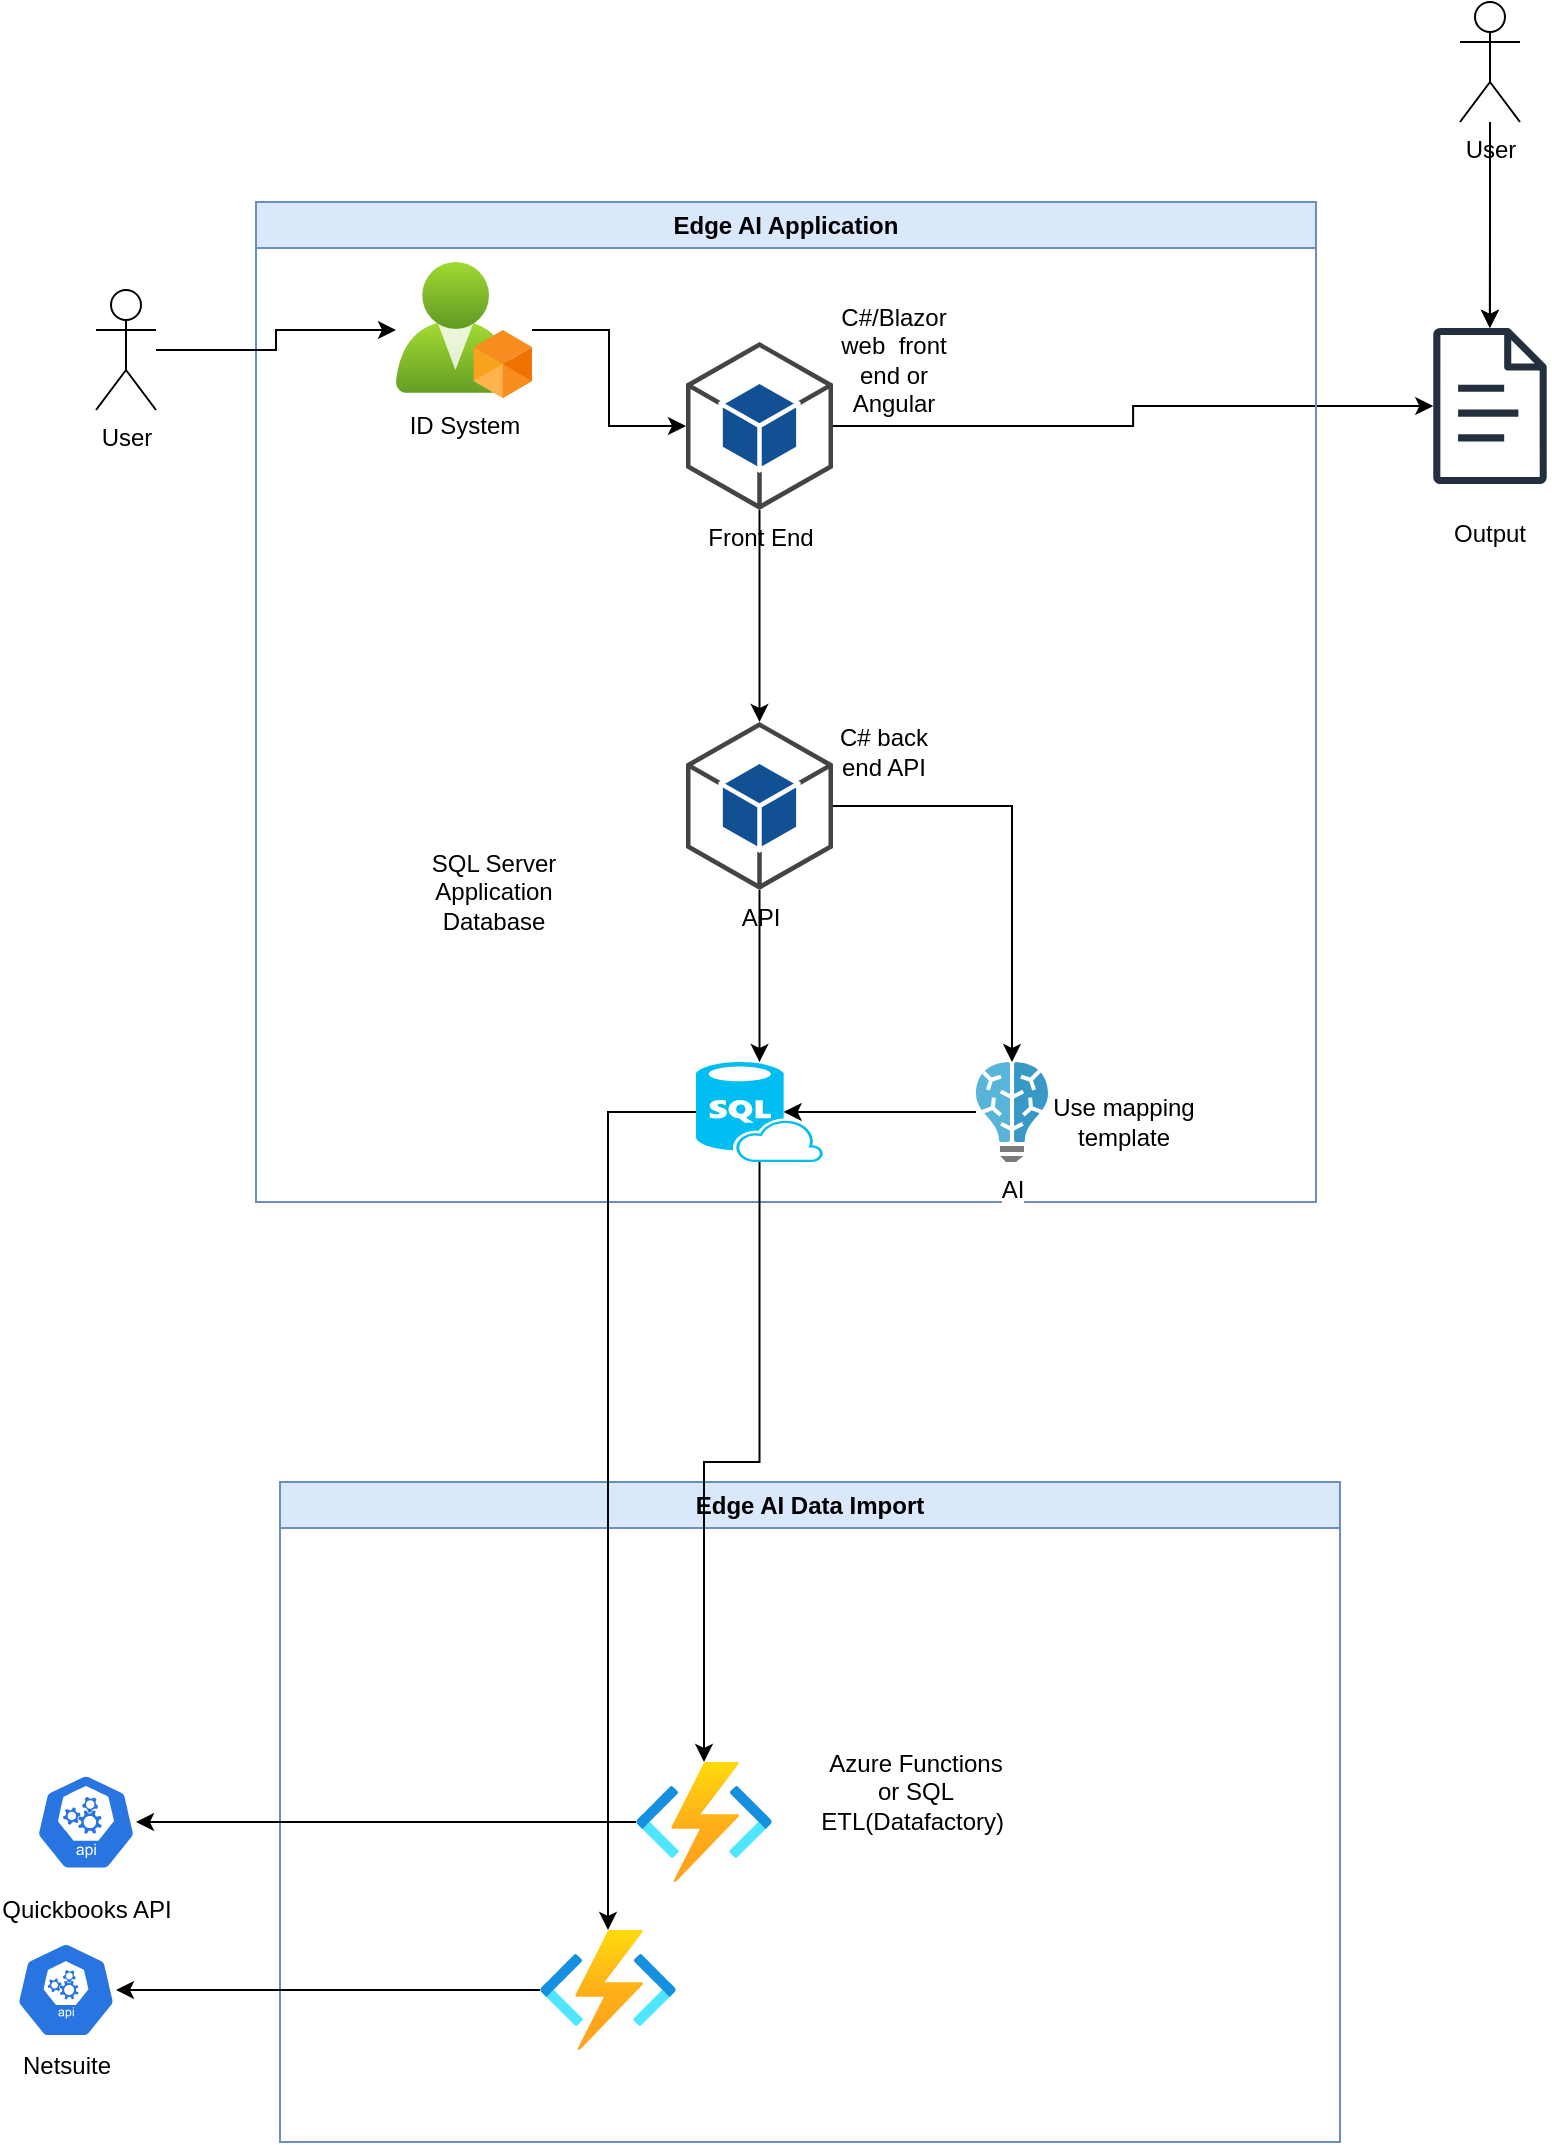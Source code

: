 <mxfile version="22.1.18" type="github">
  <diagram name="Page-1" id="aKkkLzMY0BgT35kmP0Dj">
    <mxGraphModel dx="1434" dy="760" grid="1" gridSize="10" guides="1" tooltips="1" connect="1" arrows="1" fold="1" page="1" pageScale="1" pageWidth="850" pageHeight="1100" math="0" shadow="0">
      <root>
        <mxCell id="0" />
        <mxCell id="1" parent="0" />
        <mxCell id="29shwmDahnXRfhhSZASJ-1" value="Edge AI Data Import" style="swimlane;whiteSpace=wrap;html=1;fillColor=#dae8fc;strokeColor=#6c8ebf;" parent="1" vertex="1">
          <mxGeometry x="162" y="810" width="530" height="330" as="geometry" />
        </mxCell>
        <mxCell id="JIblSGN78RsDUKeL3w1R-13" value="Azure Functions or SQL ETL(Datafactory)&amp;nbsp;" style="text;html=1;strokeColor=none;fillColor=none;align=center;verticalAlign=middle;whiteSpace=wrap;rounded=0;" parent="29shwmDahnXRfhhSZASJ-1" vertex="1">
          <mxGeometry x="288" y="140" width="60" height="30" as="geometry" />
        </mxCell>
        <mxCell id="v-T0KHPP-oXkvQVDS-ob-13" value="" style="image;aspect=fixed;html=1;points=[];align=center;fontSize=12;image=img/lib/azure2/compute/Function_Apps.svg;" parent="29shwmDahnXRfhhSZASJ-1" vertex="1">
          <mxGeometry x="178" y="140" width="68" height="60" as="geometry" />
        </mxCell>
        <mxCell id="v-T0KHPP-oXkvQVDS-ob-14" value="" style="image;aspect=fixed;html=1;points=[];align=center;fontSize=12;image=img/lib/azure2/compute/Function_Apps.svg;" parent="29shwmDahnXRfhhSZASJ-1" vertex="1">
          <mxGeometry x="130" y="224" width="68" height="60" as="geometry" />
        </mxCell>
        <mxCell id="29shwmDahnXRfhhSZASJ-6" value="Quickbooks API" style="sketch=0;html=1;dashed=0;whitespace=wrap;fillColor=#2875E2;strokeColor=#ffffff;points=[[0.005,0.63,0],[0.1,0.2,0],[0.9,0.2,0],[0.5,0,0],[0.995,0.63,0],[0.72,0.99,0],[0.5,1,0],[0.28,0.99,0]];verticalLabelPosition=bottom;align=center;verticalAlign=top;shape=mxgraph.kubernetes.icon;prIcon=api" parent="1" vertex="1">
          <mxGeometry x="40" y="950" width="50" height="60" as="geometry" />
        </mxCell>
        <mxCell id="29shwmDahnXRfhhSZASJ-13" value="" style="sketch=0;outlineConnect=0;fontColor=#232F3E;gradientColor=none;fillColor=#232F3D;strokeColor=none;dashed=0;verticalLabelPosition=bottom;verticalAlign=top;align=center;html=1;fontSize=12;fontStyle=0;aspect=fixed;pointerEvents=1;shape=mxgraph.aws4.document;" parent="1" vertex="1">
          <mxGeometry x="738.5" y="233" width="57" height="78" as="geometry" />
        </mxCell>
        <mxCell id="29shwmDahnXRfhhSZASJ-14" value="" style="edgeStyle=orthogonalEdgeStyle;rounded=0;orthogonalLoop=1;jettySize=auto;html=1;exitX=1;exitY=0.5;exitDx=0;exitDy=0;exitPerimeter=0;" parent="1" source="zwCh8djiiDDHsSN2Gcl9-10" target="29shwmDahnXRfhhSZASJ-13" edge="1">
          <mxGeometry relative="1" as="geometry">
            <mxPoint x="476.5" y="262" as="sourcePoint" />
          </mxGeometry>
        </mxCell>
        <mxCell id="29shwmDahnXRfhhSZASJ-16" value="" style="edgeStyle=orthogonalEdgeStyle;rounded=0;orthogonalLoop=1;jettySize=auto;html=1;" parent="1" source="29shwmDahnXRfhhSZASJ-15" target="29shwmDahnXRfhhSZASJ-13" edge="1">
          <mxGeometry relative="1" as="geometry" />
        </mxCell>
        <mxCell id="v-T0KHPP-oXkvQVDS-ob-9" value="" style="edgeStyle=orthogonalEdgeStyle;rounded=0;orthogonalLoop=1;jettySize=auto;html=1;" parent="1" source="29shwmDahnXRfhhSZASJ-15" target="29shwmDahnXRfhhSZASJ-13" edge="1">
          <mxGeometry relative="1" as="geometry" />
        </mxCell>
        <mxCell id="29shwmDahnXRfhhSZASJ-15" value="User" style="shape=umlActor;verticalLabelPosition=bottom;verticalAlign=top;html=1;outlineConnect=0;" parent="1" vertex="1">
          <mxGeometry x="752" y="70" width="30" height="60" as="geometry" />
        </mxCell>
        <mxCell id="29shwmDahnXRfhhSZASJ-17" value="Output" style="text;html=1;strokeColor=none;fillColor=none;align=center;verticalAlign=middle;whiteSpace=wrap;rounded=0;" parent="1" vertex="1">
          <mxGeometry x="737" y="321" width="60" height="30" as="geometry" />
        </mxCell>
        <mxCell id="zwCh8djiiDDHsSN2Gcl9-1" value="Edge AI Application" style="swimlane;whiteSpace=wrap;html=1;fillColor=#dae8fc;strokeColor=#6c8ebf;" parent="1" vertex="1">
          <mxGeometry x="150" y="170" width="530" height="500" as="geometry" />
        </mxCell>
        <mxCell id="JIblSGN78RsDUKeL3w1R-8" value="" style="edgeStyle=orthogonalEdgeStyle;rounded=0;orthogonalLoop=1;jettySize=auto;html=1;entryX=0.69;entryY=0.5;entryDx=0;entryDy=0;entryPerimeter=0;" parent="zwCh8djiiDDHsSN2Gcl9-1" source="zwCh8djiiDDHsSN2Gcl9-4" target="JIblSGN78RsDUKeL3w1R-1" edge="1">
          <mxGeometry relative="1" as="geometry" />
        </mxCell>
        <mxCell id="zwCh8djiiDDHsSN2Gcl9-4" value="AI" style="image;sketch=0;aspect=fixed;html=1;points=[];align=center;fontSize=12;image=img/lib/mscae/Batch_AI.svg;" parent="zwCh8djiiDDHsSN2Gcl9-1" vertex="1">
          <mxGeometry x="360" y="430" width="36" height="50" as="geometry" />
        </mxCell>
        <mxCell id="zwCh8djiiDDHsSN2Gcl9-10" value="Front End" style="outlineConnect=0;dashed=0;verticalLabelPosition=bottom;verticalAlign=top;align=center;html=1;shape=mxgraph.aws3.android;fillColor=#115193;gradientColor=none;" parent="zwCh8djiiDDHsSN2Gcl9-1" vertex="1">
          <mxGeometry x="215" y="70" width="73.5" height="84" as="geometry" />
        </mxCell>
        <mxCell id="JIblSGN78RsDUKeL3w1R-2" value="" style="edgeStyle=orthogonalEdgeStyle;rounded=0;orthogonalLoop=1;jettySize=auto;html=1;" parent="zwCh8djiiDDHsSN2Gcl9-1" source="zwCh8djiiDDHsSN2Gcl9-9" target="JIblSGN78RsDUKeL3w1R-1" edge="1">
          <mxGeometry relative="1" as="geometry" />
        </mxCell>
        <mxCell id="JIblSGN78RsDUKeL3w1R-3" value="" style="edgeStyle=orthogonalEdgeStyle;rounded=0;orthogonalLoop=1;jettySize=auto;html=1;" parent="zwCh8djiiDDHsSN2Gcl9-1" source="zwCh8djiiDDHsSN2Gcl9-9" target="zwCh8djiiDDHsSN2Gcl9-4" edge="1">
          <mxGeometry relative="1" as="geometry" />
        </mxCell>
        <mxCell id="zwCh8djiiDDHsSN2Gcl9-9" value="API" style="outlineConnect=0;dashed=0;verticalLabelPosition=bottom;verticalAlign=top;align=center;html=1;shape=mxgraph.aws3.android;fillColor=#115193;gradientColor=none;" parent="zwCh8djiiDDHsSN2Gcl9-1" vertex="1">
          <mxGeometry x="215" y="260" width="73.5" height="84" as="geometry" />
        </mxCell>
        <mxCell id="zwCh8djiiDDHsSN2Gcl9-11" value="" style="edgeStyle=orthogonalEdgeStyle;rounded=0;orthogonalLoop=1;jettySize=auto;html=1;" parent="zwCh8djiiDDHsSN2Gcl9-1" source="zwCh8djiiDDHsSN2Gcl9-10" target="zwCh8djiiDDHsSN2Gcl9-9" edge="1">
          <mxGeometry relative="1" as="geometry" />
        </mxCell>
        <mxCell id="v-T0KHPP-oXkvQVDS-ob-4" value="" style="edgeStyle=orthogonalEdgeStyle;rounded=0;orthogonalLoop=1;jettySize=auto;html=1;" parent="zwCh8djiiDDHsSN2Gcl9-1" source="v-T0KHPP-oXkvQVDS-ob-1" target="zwCh8djiiDDHsSN2Gcl9-10" edge="1">
          <mxGeometry relative="1" as="geometry" />
        </mxCell>
        <mxCell id="v-T0KHPP-oXkvQVDS-ob-1" value="ID System" style="image;aspect=fixed;html=1;points=[];align=center;fontSize=12;image=img/lib/azure2/identity/Custom_Azure_AD_Roles.svg;" parent="zwCh8djiiDDHsSN2Gcl9-1" vertex="1">
          <mxGeometry x="70" y="30" width="68" height="68" as="geometry" />
        </mxCell>
        <mxCell id="vixYoc_B4vl1dOdJvGuZ-2" value="Use mapping template" style="text;html=1;strokeColor=none;fillColor=none;align=center;verticalAlign=middle;whiteSpace=wrap;rounded=0;" parent="zwCh8djiiDDHsSN2Gcl9-1" vertex="1">
          <mxGeometry x="396" y="430" width="76" height="60" as="geometry" />
        </mxCell>
        <mxCell id="JIblSGN78RsDUKeL3w1R-1" value="" style="verticalLabelPosition=bottom;html=1;verticalAlign=top;align=center;strokeColor=none;fillColor=#00BEF2;shape=mxgraph.azure.sql_database_sql_azure;" parent="zwCh8djiiDDHsSN2Gcl9-1" vertex="1">
          <mxGeometry x="220" y="430" width="63.5" height="50" as="geometry" />
        </mxCell>
        <mxCell id="JIblSGN78RsDUKeL3w1R-14" value="C#/Blazor web&amp;nbsp; front end or Angular" style="text;html=1;strokeColor=none;fillColor=none;align=center;verticalAlign=middle;whiteSpace=wrap;rounded=0;" parent="zwCh8djiiDDHsSN2Gcl9-1" vertex="1">
          <mxGeometry x="289" y="64" width="60" height="30" as="geometry" />
        </mxCell>
        <mxCell id="JIblSGN78RsDUKeL3w1R-18" value="C# back end API" style="text;html=1;strokeColor=none;fillColor=none;align=center;verticalAlign=middle;whiteSpace=wrap;rounded=0;" parent="zwCh8djiiDDHsSN2Gcl9-1" vertex="1">
          <mxGeometry x="284" y="260" width="60" height="30" as="geometry" />
        </mxCell>
        <mxCell id="JIblSGN78RsDUKeL3w1R-17" value="SQL Server Application Database" style="text;html=1;strokeColor=none;fillColor=none;align=center;verticalAlign=middle;whiteSpace=wrap;rounded=0;" parent="zwCh8djiiDDHsSN2Gcl9-1" vertex="1">
          <mxGeometry x="80" y="330" width="78" height="30" as="geometry" />
        </mxCell>
        <mxCell id="v-T0KHPP-oXkvQVDS-ob-3" value="" style="edgeStyle=orthogonalEdgeStyle;rounded=0;orthogonalLoop=1;jettySize=auto;html=1;" parent="1" source="v-T0KHPP-oXkvQVDS-ob-2" target="v-T0KHPP-oXkvQVDS-ob-1" edge="1">
          <mxGeometry relative="1" as="geometry" />
        </mxCell>
        <mxCell id="v-T0KHPP-oXkvQVDS-ob-2" value="User" style="shape=umlActor;verticalLabelPosition=bottom;verticalAlign=top;html=1;outlineConnect=0;" parent="1" vertex="1">
          <mxGeometry x="70" y="214" width="30" height="60" as="geometry" />
        </mxCell>
        <mxCell id="v-T0KHPP-oXkvQVDS-ob-10" value="Netsuite" style="sketch=0;html=1;dashed=0;whitespace=wrap;fillColor=#2875E2;strokeColor=#ffffff;points=[[0.005,0.63,0],[0.1,0.2,0],[0.9,0.2,0],[0.5,0,0],[0.995,0.63,0],[0.72,0.99,0],[0.5,1,0],[0.28,0.99,0]];verticalLabelPosition=bottom;align=center;verticalAlign=top;shape=mxgraph.kubernetes.icon;prIcon=api" parent="1" vertex="1">
          <mxGeometry x="30" y="1040" width="50" height="48" as="geometry" />
        </mxCell>
        <mxCell id="v-T0KHPP-oXkvQVDS-ob-16" value="" style="edgeStyle=orthogonalEdgeStyle;rounded=0;orthogonalLoop=1;jettySize=auto;html=1;" parent="1" source="v-T0KHPP-oXkvQVDS-ob-13" target="29shwmDahnXRfhhSZASJ-6" edge="1">
          <mxGeometry relative="1" as="geometry" />
        </mxCell>
        <mxCell id="v-T0KHPP-oXkvQVDS-ob-17" value="" style="edgeStyle=orthogonalEdgeStyle;rounded=0;orthogonalLoop=1;jettySize=auto;html=1;" parent="1" source="v-T0KHPP-oXkvQVDS-ob-14" target="v-T0KHPP-oXkvQVDS-ob-10" edge="1">
          <mxGeometry relative="1" as="geometry" />
        </mxCell>
        <mxCell id="oGEQbCLxaFjtjFKtjBMN-6" value="" style="edgeStyle=orthogonalEdgeStyle;rounded=0;orthogonalLoop=1;jettySize=auto;html=1;" edge="1" parent="1" source="JIblSGN78RsDUKeL3w1R-1" target="v-T0KHPP-oXkvQVDS-ob-13">
          <mxGeometry relative="1" as="geometry" />
        </mxCell>
        <mxCell id="oGEQbCLxaFjtjFKtjBMN-7" value="" style="edgeStyle=orthogonalEdgeStyle;rounded=0;orthogonalLoop=1;jettySize=auto;html=1;" edge="1" parent="1" source="JIblSGN78RsDUKeL3w1R-1" target="v-T0KHPP-oXkvQVDS-ob-14">
          <mxGeometry relative="1" as="geometry" />
        </mxCell>
      </root>
    </mxGraphModel>
  </diagram>
</mxfile>
